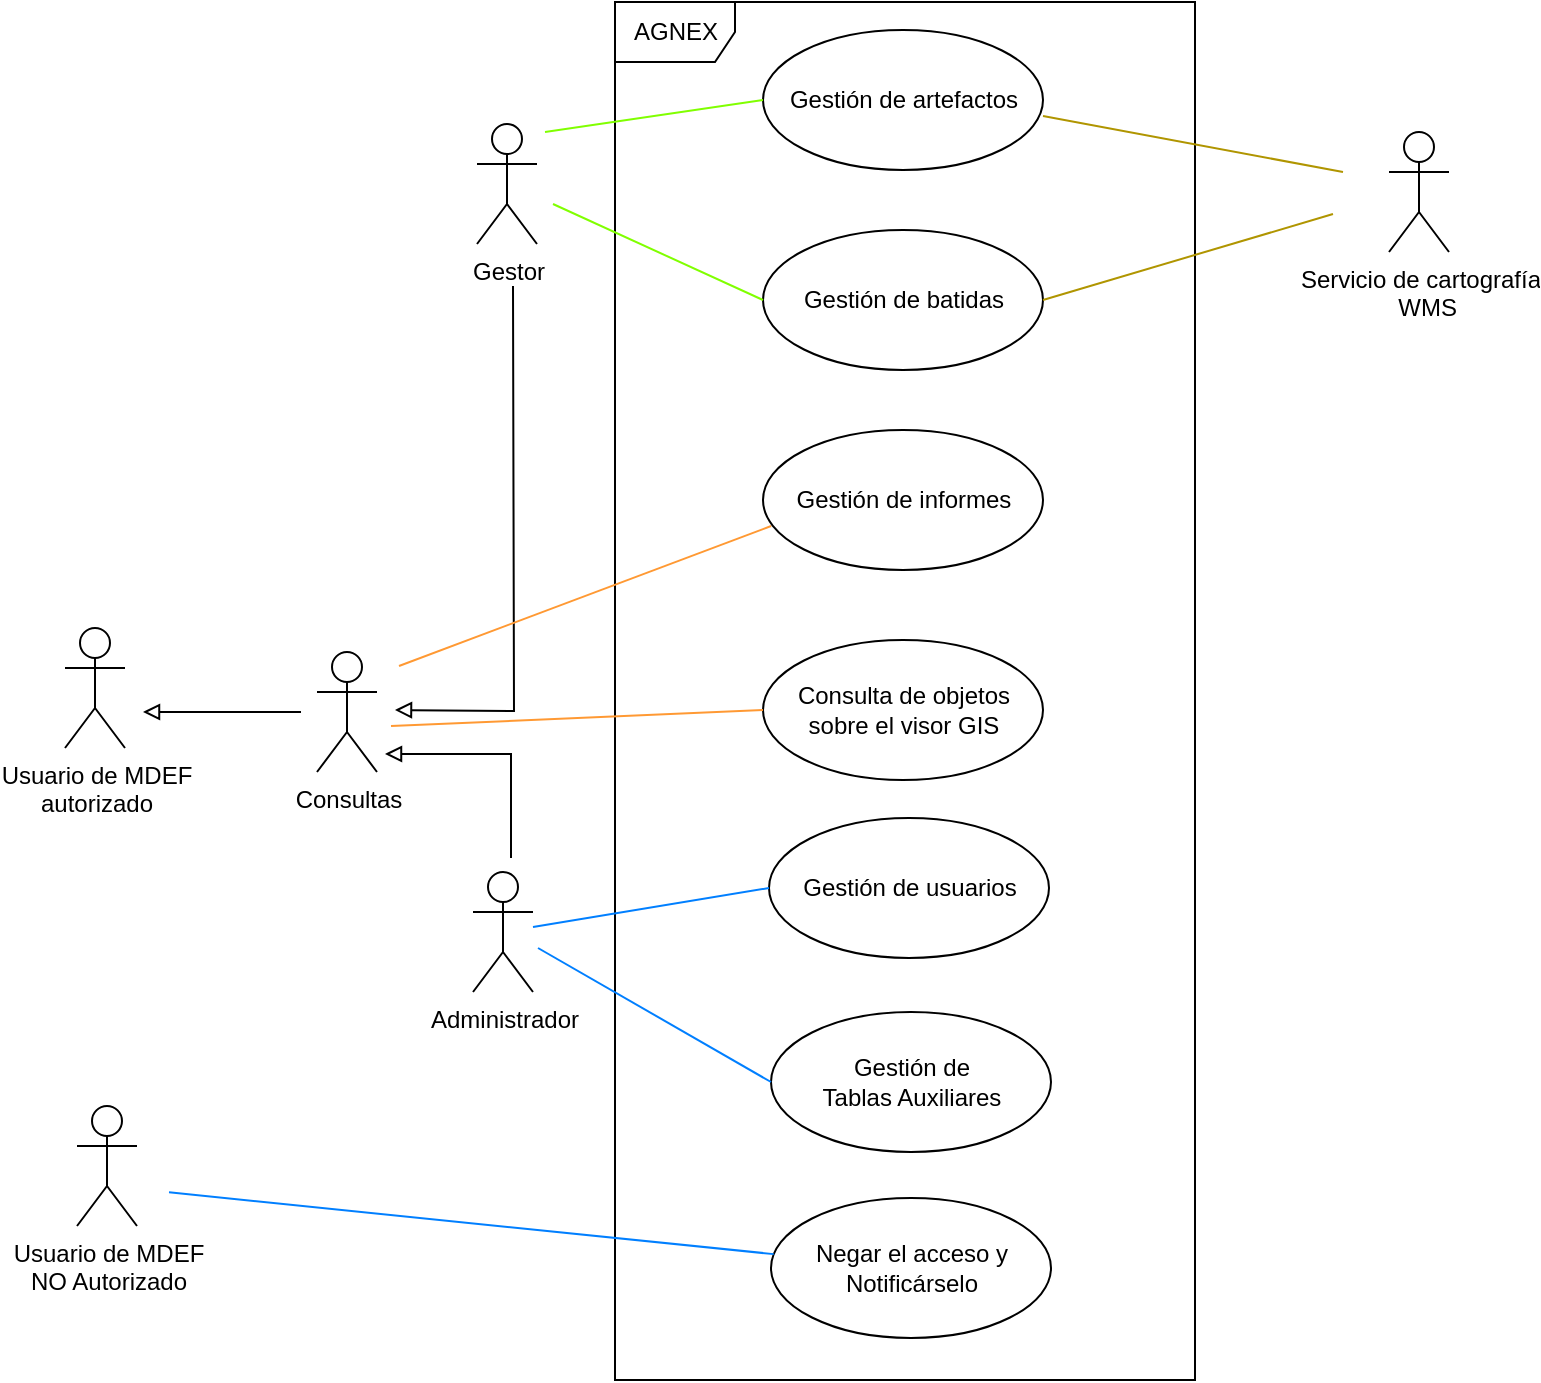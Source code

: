 <mxfile version="10.6.8" type="github"><diagram id="Vh-bdCGSBNEkK5sYlcRN" name="Page-1"><mxGraphModel dx="7785" dy="4348" grid="0" gridSize="10" guides="0" tooltips="1" connect="1" arrows="1" fold="1" page="1" pageScale="1" pageWidth="827" pageHeight="1169" math="0" shadow="0"><root><mxCell id="0"/><mxCell id="1" parent="0"/><mxCell id="JWSvN2BfA7rOUH8eoCpq-4" value="" style="group" vertex="1" connectable="0" parent="1"><mxGeometry x="-5757.5" y="-3490" width="692" height="689" as="geometry"/></mxCell><mxCell id="-TGKF20awiwI6Pjic2WL-8" style="edgeStyle=orthogonalEdgeStyle;rounded=0;orthogonalLoop=1;jettySize=auto;html=1;startArrow=block;startFill=0;endArrow=none;endFill=0;" parent="JWSvN2BfA7rOUH8eoCpq-4" edge="1"><mxGeometry relative="1" as="geometry"><mxPoint x="160" y="376" as="sourcePoint"/><mxPoint x="223" y="428" as="targetPoint"/><Array as="points"><mxPoint x="223" y="376"/><mxPoint x="223" y="428"/></Array></mxGeometry></mxCell><mxCell id="-TGKF20awiwI6Pjic2WL-1" value="&lt;div&gt;Usuario de MDEF&lt;br&gt;&lt;/div&gt;&lt;div&gt;autorizado&lt;/div&gt;" style="shape=umlActor;verticalLabelPosition=bottom;labelBackgroundColor=#ffffff;verticalAlign=top;html=1;shadow=0;" parent="JWSvN2BfA7rOUH8eoCpq-4" vertex="1"><mxGeometry y="313" width="30" height="60" as="geometry"/></mxCell><mxCell id="-TGKF20awiwI6Pjic2WL-4" style="edgeStyle=orthogonalEdgeStyle;rounded=0;orthogonalLoop=1;jettySize=auto;html=1;startArrow=block;startFill=0;endArrow=none;endFill=0;" parent="JWSvN2BfA7rOUH8eoCpq-4" edge="1"><mxGeometry relative="1" as="geometry"><mxPoint x="39" y="355" as="sourcePoint"/><Array as="points"/><mxPoint x="118" y="355" as="targetPoint"/></mxGeometry></mxCell><mxCell id="-TGKF20awiwI6Pjic2WL-5" style="edgeStyle=orthogonalEdgeStyle;rounded=0;orthogonalLoop=1;jettySize=auto;html=1;startArrow=block;startFill=0;endArrow=none;endFill=0;" parent="JWSvN2BfA7rOUH8eoCpq-4" edge="1"><mxGeometry relative="1" as="geometry"><mxPoint x="165" y="354" as="sourcePoint"/><mxPoint x="224" y="142" as="targetPoint"/></mxGeometry></mxCell><mxCell id="Szc5mxI2r1fyYPMW7TiI-49" value="AGNEX" style="shape=umlFrame;whiteSpace=wrap;html=1;shadow=0;" parent="JWSvN2BfA7rOUH8eoCpq-4" vertex="1"><mxGeometry x="275" width="290" height="689" as="geometry"/></mxCell><mxCell id="Szc5mxI2r1fyYPMW7TiI-15" value="Administrador" style="shape=umlActor;verticalLabelPosition=bottom;labelBackgroundColor=#ffffff;verticalAlign=top;html=1;shadow=0;" parent="JWSvN2BfA7rOUH8eoCpq-4" vertex="1"><mxGeometry x="204" y="435" width="30" height="60" as="geometry"/></mxCell><mxCell id="Szc5mxI2r1fyYPMW7TiI-22" value="Gestión de usuarios" style="ellipse;whiteSpace=wrap;html=1;shadow=0;" parent="JWSvN2BfA7rOUH8eoCpq-4" vertex="1"><mxGeometry x="352" y="408" width="140" height="70" as="geometry"/></mxCell><mxCell id="Szc5mxI2r1fyYPMW7TiI-59" style="rounded=0;orthogonalLoop=1;jettySize=auto;html=1;endArrow=none;endFill=0;strokeColor=#007FFF;entryX=0;entryY=0.5;entryDx=0;entryDy=0;" parent="JWSvN2BfA7rOUH8eoCpq-4" source="Szc5mxI2r1fyYPMW7TiI-15" target="Szc5mxI2r1fyYPMW7TiI-22" edge="1"><mxGeometry relative="1" as="geometry"/></mxCell><mxCell id="Szc5mxI2r1fyYPMW7TiI-23" value="Gestión de artefactos" style="ellipse;whiteSpace=wrap;html=1;shadow=0;" parent="JWSvN2BfA7rOUH8eoCpq-4" vertex="1"><mxGeometry x="349" y="14" width="140" height="70" as="geometry"/></mxCell><mxCell id="Szc5mxI2r1fyYPMW7TiI-27" value="Gestión de batidas" style="ellipse;whiteSpace=wrap;html=1;shadow=0;" parent="JWSvN2BfA7rOUH8eoCpq-4" vertex="1"><mxGeometry x="349" y="114" width="140" height="70" as="geometry"/></mxCell><mxCell id="Szc5mxI2r1fyYPMW7TiI-28" value="Gestión de informes" style="ellipse;whiteSpace=wrap;html=1;shadow=0;" parent="JWSvN2BfA7rOUH8eoCpq-4" vertex="1"><mxGeometry x="349" y="214" width="140" height="70" as="geometry"/></mxCell><mxCell id="Szc5mxI2r1fyYPMW7TiI-34" value="Consultas" style="shape=umlActor;verticalLabelPosition=bottom;labelBackgroundColor=#ffffff;verticalAlign=top;html=1;shadow=0;" parent="JWSvN2BfA7rOUH8eoCpq-4" vertex="1"><mxGeometry x="126" y="325" width="30" height="60" as="geometry"/></mxCell><mxCell id="Szc5mxI2r1fyYPMW7TiI-44" value="&lt;div&gt;Servicio de cartografía&lt;/div&gt;&lt;div&gt;&amp;nbsp; WMS&lt;br&gt;&lt;/div&gt;" style="shape=umlActor;verticalLabelPosition=bottom;labelBackgroundColor=#ffffff;verticalAlign=top;html=1;shadow=0;" parent="JWSvN2BfA7rOUH8eoCpq-4" vertex="1"><mxGeometry x="662" y="65" width="30" height="60" as="geometry"/></mxCell><mxCell id="Szc5mxI2r1fyYPMW7TiI-61" style="rounded=0;orthogonalLoop=1;jettySize=auto;html=1;endArrow=none;endFill=0;strokeColor=#80FF00;entryX=0;entryY=0.5;entryDx=0;entryDy=0;" parent="JWSvN2BfA7rOUH8eoCpq-4" target="Szc5mxI2r1fyYPMW7TiI-23" edge="1"><mxGeometry relative="1" as="geometry"><mxPoint x="240" y="65" as="sourcePoint"/><mxPoint x="365" y="2" as="targetPoint"/></mxGeometry></mxCell><mxCell id="Szc5mxI2r1fyYPMW7TiI-65" style="rounded=0;orthogonalLoop=1;jettySize=auto;html=1;endArrow=none;endFill=0;strokeColor=#80FF00;entryX=0;entryY=0.5;entryDx=0;entryDy=0;" parent="JWSvN2BfA7rOUH8eoCpq-4" target="Szc5mxI2r1fyYPMW7TiI-27" edge="1"><mxGeometry relative="1" as="geometry"><mxPoint x="244" y="101" as="sourcePoint"/><mxPoint x="355" y="184" as="targetPoint"/></mxGeometry></mxCell><mxCell id="Szc5mxI2r1fyYPMW7TiI-67" style="rounded=0;orthogonalLoop=1;jettySize=auto;html=1;endArrow=none;endFill=0;strokeColor=#FF9933;entryX=0.029;entryY=0.686;entryDx=0;entryDy=0;shadow=0;entryPerimeter=0;" parent="JWSvN2BfA7rOUH8eoCpq-4" target="Szc5mxI2r1fyYPMW7TiI-28" edge="1"><mxGeometry relative="1" as="geometry"><mxPoint x="167" y="332" as="sourcePoint"/><mxPoint x="349" y="414" as="targetPoint"/></mxGeometry></mxCell><mxCell id="Szc5mxI2r1fyYPMW7TiI-68" style="rounded=0;orthogonalLoop=1;jettySize=auto;html=1;endArrow=none;endFill=0;strokeColor=#B09500;fillColor=#e3c800;" parent="JWSvN2BfA7rOUH8eoCpq-4" edge="1"><mxGeometry relative="1" as="geometry"><mxPoint x="639" y="85" as="sourcePoint"/><mxPoint x="489" y="57" as="targetPoint"/></mxGeometry></mxCell><mxCell id="Szc5mxI2r1fyYPMW7TiI-70" style="rounded=0;orthogonalLoop=1;jettySize=auto;html=1;endArrow=none;endFill=0;strokeColor=#B09500;entryX=1;entryY=0.5;entryDx=0;entryDy=0;fillColor=#e3c800;" parent="JWSvN2BfA7rOUH8eoCpq-4" target="Szc5mxI2r1fyYPMW7TiI-27" edge="1"><mxGeometry relative="1" as="geometry"><mxPoint x="634" y="106" as="sourcePoint"/><mxPoint x="512" y="117" as="targetPoint"/></mxGeometry></mxCell><mxCell id="hkYGSObaTnY-0oMp1w_O-14" value="&lt;div&gt;Consulta de objetos&lt;/div&gt;&lt;div&gt;sobre el visor GIS&lt;br&gt;&lt;/div&gt;" style="ellipse;whiteSpace=wrap;html=1;shadow=0;" parent="JWSvN2BfA7rOUH8eoCpq-4" vertex="1"><mxGeometry x="349" y="319" width="140" height="70" as="geometry"/></mxCell><mxCell id="hkYGSObaTnY-0oMp1w_O-17" style="rounded=0;orthogonalLoop=1;jettySize=auto;html=1;endArrow=none;endFill=0;strokeColor=#FF9933;entryX=0;entryY=0.5;entryDx=0;entryDy=0;shadow=0;startSize=10;" parent="JWSvN2BfA7rOUH8eoCpq-4" target="hkYGSObaTnY-0oMp1w_O-14" edge="1"><mxGeometry relative="1" as="geometry"><mxPoint x="163" y="362" as="sourcePoint"/><mxPoint x="363" y="402" as="targetPoint"/></mxGeometry></mxCell><mxCell id="Szc5mxI2r1fyYPMW7TiI-19" value="Gestor" style="shape=umlActor;verticalLabelPosition=bottom;labelBackgroundColor=#ffffff;verticalAlign=top;html=1;shadow=0;" parent="JWSvN2BfA7rOUH8eoCpq-4" vertex="1"><mxGeometry x="206" y="61" width="30" height="60" as="geometry"/></mxCell><mxCell id="h65hiTQdt4SE9T-QPbh1-11" value="&lt;div&gt;Usuario de MDEF&lt;br&gt;&lt;/div&gt;&lt;div&gt;NO Autorizado&lt;/div&gt;" style="shape=umlActor;verticalLabelPosition=bottom;labelBackgroundColor=#ffffff;verticalAlign=top;html=1;shadow=0;" parent="JWSvN2BfA7rOUH8eoCpq-4" vertex="1"><mxGeometry x="6" y="552" width="30" height="60" as="geometry"/></mxCell><mxCell id="h65hiTQdt4SE9T-QPbh1-12" value="&lt;div&gt;Negar el acceso y&lt;/div&gt;&lt;div&gt;Notificárselo&lt;br&gt;&lt;/div&gt;" style="ellipse;whiteSpace=wrap;html=1;shadow=0;" parent="JWSvN2BfA7rOUH8eoCpq-4" vertex="1"><mxGeometry x="353" y="598" width="140" height="70" as="geometry"/></mxCell><mxCell id="JWSvN2BfA7rOUH8eoCpq-1" value="&lt;div&gt;Gestión de&lt;/div&gt;&lt;div&gt;Tablas Auxiliares&lt;br&gt;&lt;/div&gt;" style="ellipse;whiteSpace=wrap;html=1;shadow=0;" vertex="1" parent="JWSvN2BfA7rOUH8eoCpq-4"><mxGeometry x="353" y="505" width="140" height="70" as="geometry"/></mxCell><mxCell id="h65hiTQdt4SE9T-QPbh1-13" style="rounded=0;orthogonalLoop=1;jettySize=auto;html=1;endArrow=none;endFill=0;strokeColor=#007FFF;" parent="JWSvN2BfA7rOUH8eoCpq-4" target="h65hiTQdt4SE9T-QPbh1-12" edge="1"><mxGeometry relative="1" as="geometry"><mxPoint x="52" y="595.113" as="sourcePoint"/><mxPoint x="170" y="596" as="targetPoint"/></mxGeometry></mxCell><mxCell id="JWSvN2BfA7rOUH8eoCpq-3" style="rounded=0;orthogonalLoop=1;jettySize=auto;html=1;endArrow=none;endFill=0;strokeColor=#007FFF;entryX=0;entryY=0.5;entryDx=0;entryDy=0;" edge="1" parent="JWSvN2BfA7rOUH8eoCpq-4" target="JWSvN2BfA7rOUH8eoCpq-1"><mxGeometry relative="1" as="geometry"><mxPoint x="236.5" y="473" as="sourcePoint"/><mxPoint x="362.5" y="453" as="targetPoint"/></mxGeometry></mxCell></root></mxGraphModel></diagram></mxfile>